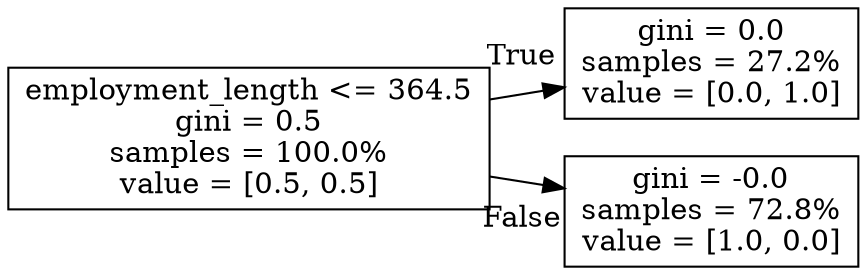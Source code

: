 digraph Tree {
node [shape=box] ;
rankdir=LR ;
0 [label="employment_length <= 364.5\ngini = 0.5\nsamples = 100.0%\nvalue = [0.5, 0.5]"] ;
1 [label="gini = 0.0\nsamples = 27.2%\nvalue = [0.0, 1.0]"] ;
0 -> 1 [labeldistance=2.5, labelangle=-45, headlabel="True"] ;
2 [label="gini = -0.0\nsamples = 72.8%\nvalue = [1.0, 0.0]"] ;
0 -> 2 [labeldistance=2.5, labelangle=45, headlabel="False"] ;
}
